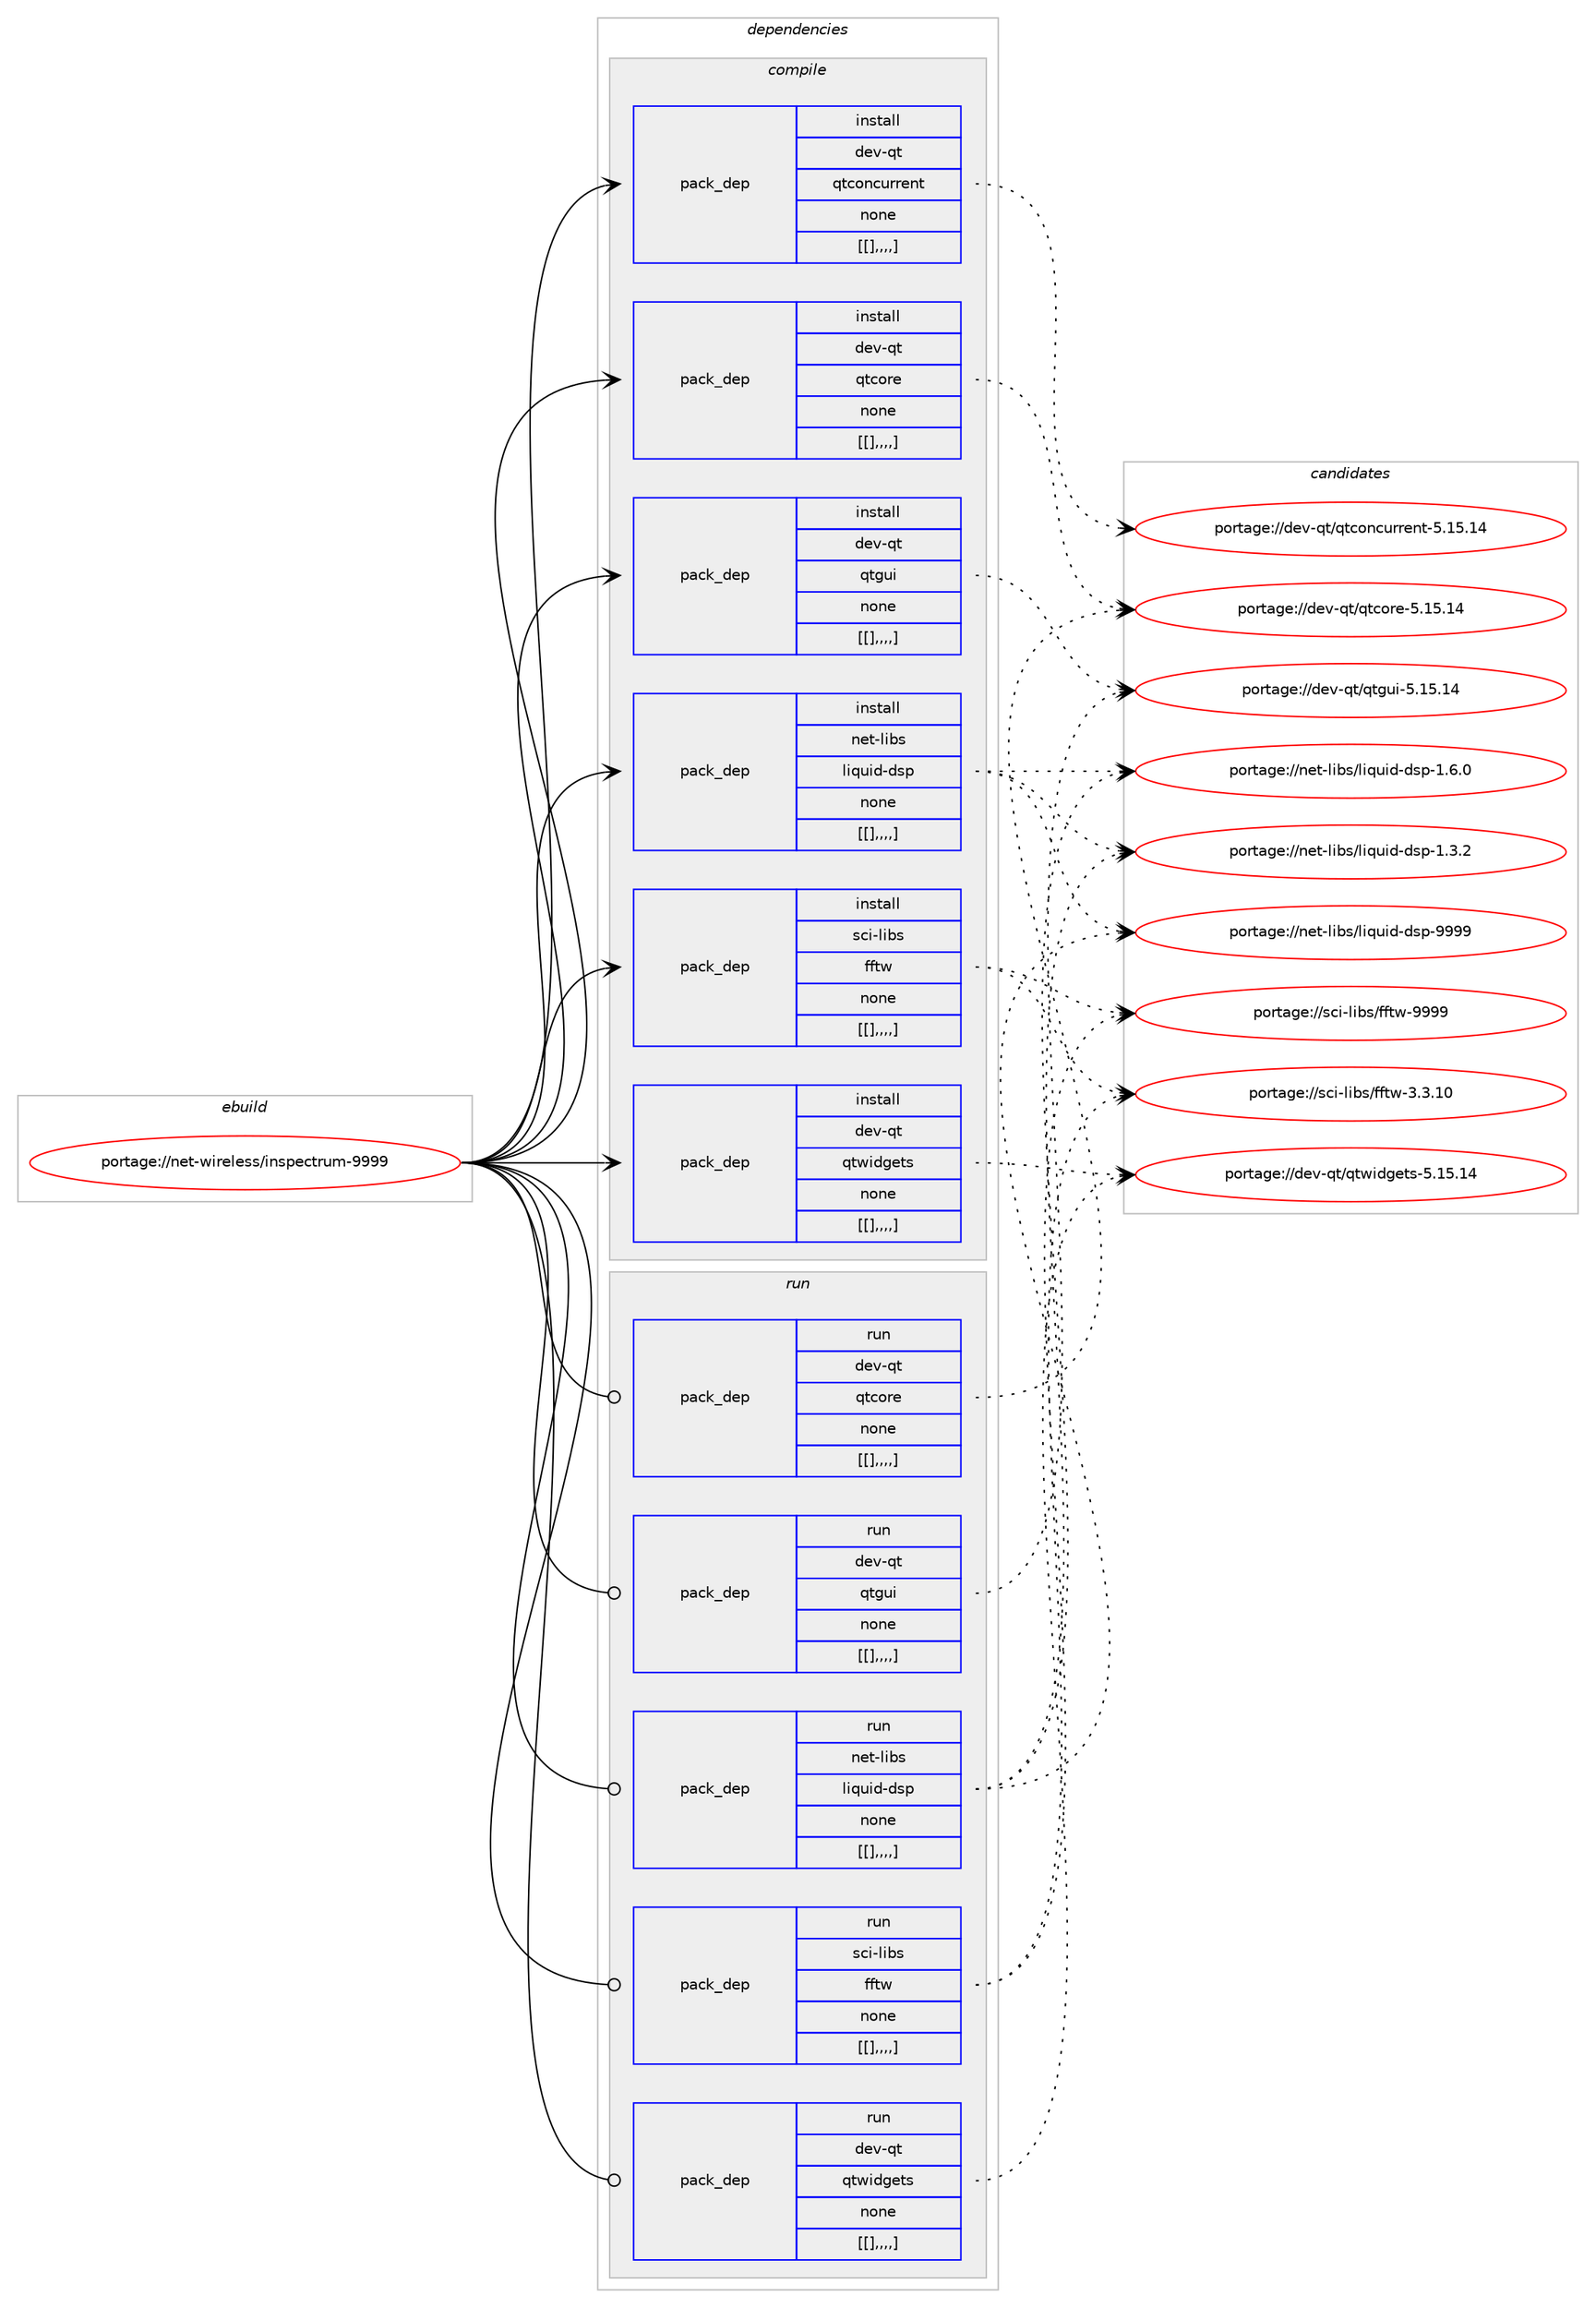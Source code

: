 digraph prolog {

# *************
# Graph options
# *************

newrank=true;
concentrate=true;
compound=true;
graph [rankdir=LR,fontname=Helvetica,fontsize=10,ranksep=1.5];#, ranksep=2.5, nodesep=0.2];
edge  [arrowhead=vee];
node  [fontname=Helvetica,fontsize=10];

# **********
# The ebuild
# **********

subgraph cluster_leftcol {
color=gray;
label=<<i>ebuild</i>>;
id [label="portage://net-wireless/inspectrum-9999", color=red, width=4, href="../net-wireless/inspectrum-9999.svg"];
}

# ****************
# The dependencies
# ****************

subgraph cluster_midcol {
color=gray;
label=<<i>dependencies</i>>;
subgraph cluster_compile {
fillcolor="#eeeeee";
style=filled;
label=<<i>compile</i>>;
subgraph pack295543 {
dependency405488 [label=<<TABLE BORDER="0" CELLBORDER="1" CELLSPACING="0" CELLPADDING="4" WIDTH="220"><TR><TD ROWSPAN="6" CELLPADDING="30">pack_dep</TD></TR><TR><TD WIDTH="110">install</TD></TR><TR><TD>dev-qt</TD></TR><TR><TD>qtconcurrent</TD></TR><TR><TD>none</TD></TR><TR><TD>[[],,,,]</TD></TR></TABLE>>, shape=none, color=blue];
}
id:e -> dependency405488:w [weight=20,style="solid",arrowhead="vee"];
subgraph pack295544 {
dependency405489 [label=<<TABLE BORDER="0" CELLBORDER="1" CELLSPACING="0" CELLPADDING="4" WIDTH="220"><TR><TD ROWSPAN="6" CELLPADDING="30">pack_dep</TD></TR><TR><TD WIDTH="110">install</TD></TR><TR><TD>dev-qt</TD></TR><TR><TD>qtcore</TD></TR><TR><TD>none</TD></TR><TR><TD>[[],,,,]</TD></TR></TABLE>>, shape=none, color=blue];
}
id:e -> dependency405489:w [weight=20,style="solid",arrowhead="vee"];
subgraph pack295545 {
dependency405490 [label=<<TABLE BORDER="0" CELLBORDER="1" CELLSPACING="0" CELLPADDING="4" WIDTH="220"><TR><TD ROWSPAN="6" CELLPADDING="30">pack_dep</TD></TR><TR><TD WIDTH="110">install</TD></TR><TR><TD>dev-qt</TD></TR><TR><TD>qtgui</TD></TR><TR><TD>none</TD></TR><TR><TD>[[],,,,]</TD></TR></TABLE>>, shape=none, color=blue];
}
id:e -> dependency405490:w [weight=20,style="solid",arrowhead="vee"];
subgraph pack295546 {
dependency405491 [label=<<TABLE BORDER="0" CELLBORDER="1" CELLSPACING="0" CELLPADDING="4" WIDTH="220"><TR><TD ROWSPAN="6" CELLPADDING="30">pack_dep</TD></TR><TR><TD WIDTH="110">install</TD></TR><TR><TD>dev-qt</TD></TR><TR><TD>qtwidgets</TD></TR><TR><TD>none</TD></TR><TR><TD>[[],,,,]</TD></TR></TABLE>>, shape=none, color=blue];
}
id:e -> dependency405491:w [weight=20,style="solid",arrowhead="vee"];
subgraph pack295547 {
dependency405492 [label=<<TABLE BORDER="0" CELLBORDER="1" CELLSPACING="0" CELLPADDING="4" WIDTH="220"><TR><TD ROWSPAN="6" CELLPADDING="30">pack_dep</TD></TR><TR><TD WIDTH="110">install</TD></TR><TR><TD>net-libs</TD></TR><TR><TD>liquid-dsp</TD></TR><TR><TD>none</TD></TR><TR><TD>[[],,,,]</TD></TR></TABLE>>, shape=none, color=blue];
}
id:e -> dependency405492:w [weight=20,style="solid",arrowhead="vee"];
subgraph pack295548 {
dependency405493 [label=<<TABLE BORDER="0" CELLBORDER="1" CELLSPACING="0" CELLPADDING="4" WIDTH="220"><TR><TD ROWSPAN="6" CELLPADDING="30">pack_dep</TD></TR><TR><TD WIDTH="110">install</TD></TR><TR><TD>sci-libs</TD></TR><TR><TD>fftw</TD></TR><TR><TD>none</TD></TR><TR><TD>[[],,,,]</TD></TR></TABLE>>, shape=none, color=blue];
}
id:e -> dependency405493:w [weight=20,style="solid",arrowhead="vee"];
}
subgraph cluster_compileandrun {
fillcolor="#eeeeee";
style=filled;
label=<<i>compile and run</i>>;
}
subgraph cluster_run {
fillcolor="#eeeeee";
style=filled;
label=<<i>run</i>>;
subgraph pack295549 {
dependency405494 [label=<<TABLE BORDER="0" CELLBORDER="1" CELLSPACING="0" CELLPADDING="4" WIDTH="220"><TR><TD ROWSPAN="6" CELLPADDING="30">pack_dep</TD></TR><TR><TD WIDTH="110">run</TD></TR><TR><TD>dev-qt</TD></TR><TR><TD>qtcore</TD></TR><TR><TD>none</TD></TR><TR><TD>[[],,,,]</TD></TR></TABLE>>, shape=none, color=blue];
}
id:e -> dependency405494:w [weight=20,style="solid",arrowhead="odot"];
subgraph pack295550 {
dependency405495 [label=<<TABLE BORDER="0" CELLBORDER="1" CELLSPACING="0" CELLPADDING="4" WIDTH="220"><TR><TD ROWSPAN="6" CELLPADDING="30">pack_dep</TD></TR><TR><TD WIDTH="110">run</TD></TR><TR><TD>dev-qt</TD></TR><TR><TD>qtgui</TD></TR><TR><TD>none</TD></TR><TR><TD>[[],,,,]</TD></TR></TABLE>>, shape=none, color=blue];
}
id:e -> dependency405495:w [weight=20,style="solid",arrowhead="odot"];
subgraph pack295551 {
dependency405496 [label=<<TABLE BORDER="0" CELLBORDER="1" CELLSPACING="0" CELLPADDING="4" WIDTH="220"><TR><TD ROWSPAN="6" CELLPADDING="30">pack_dep</TD></TR><TR><TD WIDTH="110">run</TD></TR><TR><TD>dev-qt</TD></TR><TR><TD>qtwidgets</TD></TR><TR><TD>none</TD></TR><TR><TD>[[],,,,]</TD></TR></TABLE>>, shape=none, color=blue];
}
id:e -> dependency405496:w [weight=20,style="solid",arrowhead="odot"];
subgraph pack295552 {
dependency405497 [label=<<TABLE BORDER="0" CELLBORDER="1" CELLSPACING="0" CELLPADDING="4" WIDTH="220"><TR><TD ROWSPAN="6" CELLPADDING="30">pack_dep</TD></TR><TR><TD WIDTH="110">run</TD></TR><TR><TD>net-libs</TD></TR><TR><TD>liquid-dsp</TD></TR><TR><TD>none</TD></TR><TR><TD>[[],,,,]</TD></TR></TABLE>>, shape=none, color=blue];
}
id:e -> dependency405497:w [weight=20,style="solid",arrowhead="odot"];
subgraph pack295553 {
dependency405498 [label=<<TABLE BORDER="0" CELLBORDER="1" CELLSPACING="0" CELLPADDING="4" WIDTH="220"><TR><TD ROWSPAN="6" CELLPADDING="30">pack_dep</TD></TR><TR><TD WIDTH="110">run</TD></TR><TR><TD>sci-libs</TD></TR><TR><TD>fftw</TD></TR><TR><TD>none</TD></TR><TR><TD>[[],,,,]</TD></TR></TABLE>>, shape=none, color=blue];
}
id:e -> dependency405498:w [weight=20,style="solid",arrowhead="odot"];
}
}

# **************
# The candidates
# **************

subgraph cluster_choices {
rank=same;
color=gray;
label=<<i>candidates</i>>;

subgraph choice295543 {
color=black;
nodesep=1;
choice100101118451131164711311699111110991171141141011101164553464953464952 [label="portage://dev-qt/qtconcurrent-5.15.14", color=red, width=4,href="../dev-qt/qtconcurrent-5.15.14.svg"];
dependency405488:e -> choice100101118451131164711311699111110991171141141011101164553464953464952:w [style=dotted,weight="100"];
}
subgraph choice295544 {
color=black;
nodesep=1;
choice1001011184511311647113116991111141014553464953464952 [label="portage://dev-qt/qtcore-5.15.14", color=red, width=4,href="../dev-qt/qtcore-5.15.14.svg"];
dependency405489:e -> choice1001011184511311647113116991111141014553464953464952:w [style=dotted,weight="100"];
}
subgraph choice295545 {
color=black;
nodesep=1;
choice10010111845113116471131161031171054553464953464952 [label="portage://dev-qt/qtgui-5.15.14", color=red, width=4,href="../dev-qt/qtgui-5.15.14.svg"];
dependency405490:e -> choice10010111845113116471131161031171054553464953464952:w [style=dotted,weight="100"];
}
subgraph choice295546 {
color=black;
nodesep=1;
choice10010111845113116471131161191051001031011161154553464953464952 [label="portage://dev-qt/qtwidgets-5.15.14", color=red, width=4,href="../dev-qt/qtwidgets-5.15.14.svg"];
dependency405491:e -> choice10010111845113116471131161191051001031011161154553464953464952:w [style=dotted,weight="100"];
}
subgraph choice295547 {
color=black;
nodesep=1;
choice110101116451081059811547108105113117105100451001151124557575757 [label="portage://net-libs/liquid-dsp-9999", color=red, width=4,href="../net-libs/liquid-dsp-9999.svg"];
choice11010111645108105981154710810511311710510045100115112454946544648 [label="portage://net-libs/liquid-dsp-1.6.0", color=red, width=4,href="../net-libs/liquid-dsp-1.6.0.svg"];
choice11010111645108105981154710810511311710510045100115112454946514650 [label="portage://net-libs/liquid-dsp-1.3.2", color=red, width=4,href="../net-libs/liquid-dsp-1.3.2.svg"];
dependency405492:e -> choice110101116451081059811547108105113117105100451001151124557575757:w [style=dotted,weight="100"];
dependency405492:e -> choice11010111645108105981154710810511311710510045100115112454946544648:w [style=dotted,weight="100"];
dependency405492:e -> choice11010111645108105981154710810511311710510045100115112454946514650:w [style=dotted,weight="100"];
}
subgraph choice295548 {
color=black;
nodesep=1;
choice115991054510810598115471021021161194557575757 [label="portage://sci-libs/fftw-9999", color=red, width=4,href="../sci-libs/fftw-9999.svg"];
choice1159910545108105981154710210211611945514651464948 [label="portage://sci-libs/fftw-3.3.10", color=red, width=4,href="../sci-libs/fftw-3.3.10.svg"];
dependency405493:e -> choice115991054510810598115471021021161194557575757:w [style=dotted,weight="100"];
dependency405493:e -> choice1159910545108105981154710210211611945514651464948:w [style=dotted,weight="100"];
}
subgraph choice295549 {
color=black;
nodesep=1;
choice1001011184511311647113116991111141014553464953464952 [label="portage://dev-qt/qtcore-5.15.14", color=red, width=4,href="../dev-qt/qtcore-5.15.14.svg"];
dependency405494:e -> choice1001011184511311647113116991111141014553464953464952:w [style=dotted,weight="100"];
}
subgraph choice295550 {
color=black;
nodesep=1;
choice10010111845113116471131161031171054553464953464952 [label="portage://dev-qt/qtgui-5.15.14", color=red, width=4,href="../dev-qt/qtgui-5.15.14.svg"];
dependency405495:e -> choice10010111845113116471131161031171054553464953464952:w [style=dotted,weight="100"];
}
subgraph choice295551 {
color=black;
nodesep=1;
choice10010111845113116471131161191051001031011161154553464953464952 [label="portage://dev-qt/qtwidgets-5.15.14", color=red, width=4,href="../dev-qt/qtwidgets-5.15.14.svg"];
dependency405496:e -> choice10010111845113116471131161191051001031011161154553464953464952:w [style=dotted,weight="100"];
}
subgraph choice295552 {
color=black;
nodesep=1;
choice110101116451081059811547108105113117105100451001151124557575757 [label="portage://net-libs/liquid-dsp-9999", color=red, width=4,href="../net-libs/liquid-dsp-9999.svg"];
choice11010111645108105981154710810511311710510045100115112454946544648 [label="portage://net-libs/liquid-dsp-1.6.0", color=red, width=4,href="../net-libs/liquid-dsp-1.6.0.svg"];
choice11010111645108105981154710810511311710510045100115112454946514650 [label="portage://net-libs/liquid-dsp-1.3.2", color=red, width=4,href="../net-libs/liquid-dsp-1.3.2.svg"];
dependency405497:e -> choice110101116451081059811547108105113117105100451001151124557575757:w [style=dotted,weight="100"];
dependency405497:e -> choice11010111645108105981154710810511311710510045100115112454946544648:w [style=dotted,weight="100"];
dependency405497:e -> choice11010111645108105981154710810511311710510045100115112454946514650:w [style=dotted,weight="100"];
}
subgraph choice295553 {
color=black;
nodesep=1;
choice115991054510810598115471021021161194557575757 [label="portage://sci-libs/fftw-9999", color=red, width=4,href="../sci-libs/fftw-9999.svg"];
choice1159910545108105981154710210211611945514651464948 [label="portage://sci-libs/fftw-3.3.10", color=red, width=4,href="../sci-libs/fftw-3.3.10.svg"];
dependency405498:e -> choice115991054510810598115471021021161194557575757:w [style=dotted,weight="100"];
dependency405498:e -> choice1159910545108105981154710210211611945514651464948:w [style=dotted,weight="100"];
}
}

}
